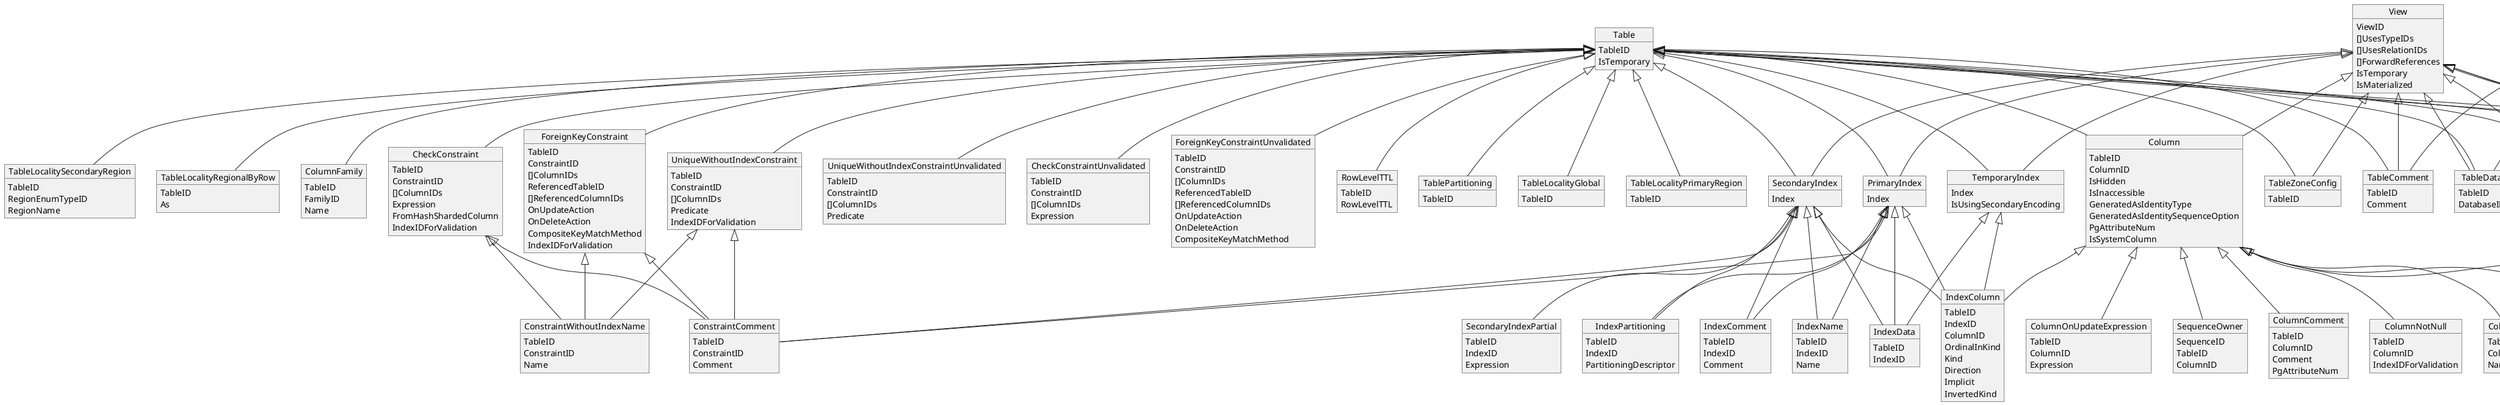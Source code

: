 @startuml
object Database

Database :  DatabaseID

object Schema

Schema :  SchemaID
Schema :  IsTemporary
Schema :  IsPublic
Schema :  IsVirtual

object View

View :  ViewID
View : []UsesTypeIDs
View : []UsesRelationIDs
View : []ForwardReferences
View :  IsTemporary
View :  IsMaterialized

object Sequence

Sequence :  SequenceID
Sequence :  IsTemporary

object Table

Table :  TableID
Table :  IsTemporary

object EnumType

EnumType :  TypeID
EnumType :  ArrayTypeID
EnumType :  IsMultiRegion

object AliasType

AliasType :  TypeID
AliasType :  TypeT

object CompositeType

CompositeType :  TypeID
CompositeType :  ArrayTypeID

object Function

Function :  FunctionID
Function : []Params
Function :  ReturnSet
Function :  ReturnType

object ColumnFamily

ColumnFamily :  TableID
ColumnFamily :  FamilyID
ColumnFamily :  Name

object Column

Column :  TableID
Column :  ColumnID
Column :  IsHidden
Column :  IsInaccessible
Column :  GeneratedAsIdentityType
Column :  GeneratedAsIdentitySequenceOption
Column :  PgAttributeNum
Column :  IsSystemColumn

object PrimaryIndex

PrimaryIndex :  Index

object SecondaryIndex

SecondaryIndex :  Index

object TemporaryIndex

TemporaryIndex :  Index
TemporaryIndex :  IsUsingSecondaryEncoding

object UniqueWithoutIndexConstraint

UniqueWithoutIndexConstraint :  TableID
UniqueWithoutIndexConstraint :  ConstraintID
UniqueWithoutIndexConstraint : []ColumnIDs
UniqueWithoutIndexConstraint :  Predicate
UniqueWithoutIndexConstraint :  IndexIDForValidation

object UniqueWithoutIndexConstraintUnvalidated

UniqueWithoutIndexConstraintUnvalidated :  TableID
UniqueWithoutIndexConstraintUnvalidated :  ConstraintID
UniqueWithoutIndexConstraintUnvalidated : []ColumnIDs
UniqueWithoutIndexConstraintUnvalidated :  Predicate

object CheckConstraint

CheckConstraint :  TableID
CheckConstraint :  ConstraintID
CheckConstraint : []ColumnIDs
CheckConstraint :  Expression
CheckConstraint :  FromHashShardedColumn
CheckConstraint :  IndexIDForValidation

object CheckConstraintUnvalidated

CheckConstraintUnvalidated :  TableID
CheckConstraintUnvalidated :  ConstraintID
CheckConstraintUnvalidated : []ColumnIDs
CheckConstraintUnvalidated :  Expression

object ForeignKeyConstraint

ForeignKeyConstraint :  TableID
ForeignKeyConstraint :  ConstraintID
ForeignKeyConstraint : []ColumnIDs
ForeignKeyConstraint :  ReferencedTableID
ForeignKeyConstraint : []ReferencedColumnIDs
ForeignKeyConstraint :  OnUpdateAction
ForeignKeyConstraint :  OnDeleteAction
ForeignKeyConstraint :  CompositeKeyMatchMethod
ForeignKeyConstraint :  IndexIDForValidation

object ForeignKeyConstraintUnvalidated

ForeignKeyConstraintUnvalidated :  TableID
ForeignKeyConstraintUnvalidated :  ConstraintID
ForeignKeyConstraintUnvalidated : []ColumnIDs
ForeignKeyConstraintUnvalidated :  ReferencedTableID
ForeignKeyConstraintUnvalidated : []ReferencedColumnIDs
ForeignKeyConstraintUnvalidated :  OnUpdateAction
ForeignKeyConstraintUnvalidated :  OnDeleteAction
ForeignKeyConstraintUnvalidated :  CompositeKeyMatchMethod

object TableComment

TableComment :  TableID
TableComment :  Comment

object RowLevelTTL

RowLevelTTL :  TableID
RowLevelTTL :  RowLevelTTL

object TableZoneConfig

TableZoneConfig :  TableID

object TableData

TableData :  TableID
TableData :  DatabaseID

object TablePartitioning

TablePartitioning :  TableID

object TableLocalityGlobal

TableLocalityGlobal :  TableID

object TableLocalityPrimaryRegion

TableLocalityPrimaryRegion :  TableID

object TableLocalitySecondaryRegion

TableLocalitySecondaryRegion :  TableID
TableLocalitySecondaryRegion :  RegionEnumTypeID
TableLocalitySecondaryRegion :  RegionName

object TableLocalityRegionalByRow

TableLocalityRegionalByRow :  TableID
TableLocalityRegionalByRow :  As

object ColumnName

ColumnName :  TableID
ColumnName :  ColumnID
ColumnName :  Name

object ColumnType

ColumnType :  TableID
ColumnType :  FamilyID
ColumnType :  ColumnID
ColumnType :  TypeT
ColumnType :  IsNullable
ColumnType :  ComputeExpr
ColumnType :  IsVirtual
ColumnType :  ElementCreationMetadata

object ColumnDefaultExpression

ColumnDefaultExpression :  TableID
ColumnDefaultExpression :  ColumnID
ColumnDefaultExpression :  Expression

object ColumnOnUpdateExpression

ColumnOnUpdateExpression :  TableID
ColumnOnUpdateExpression :  ColumnID
ColumnOnUpdateExpression :  Expression

object SequenceOwner

SequenceOwner :  SequenceID
SequenceOwner :  TableID
SequenceOwner :  ColumnID

object ColumnComment

ColumnComment :  TableID
ColumnComment :  ColumnID
ColumnComment :  Comment
ColumnComment :  PgAttributeNum

object ColumnNotNull

ColumnNotNull :  TableID
ColumnNotNull :  ColumnID
ColumnNotNull :  IndexIDForValidation

object IndexName

IndexName :  TableID
IndexName :  IndexID
IndexName :  Name

object IndexPartitioning

IndexPartitioning :  TableID
IndexPartitioning :  IndexID
IndexPartitioning :  PartitioningDescriptor

object SecondaryIndexPartial

SecondaryIndexPartial :  TableID
SecondaryIndexPartial :  IndexID
SecondaryIndexPartial :  Expression

object IndexComment

IndexComment :  TableID
IndexComment :  IndexID
IndexComment :  Comment

object IndexColumn

IndexColumn :  TableID
IndexColumn :  IndexID
IndexColumn :  ColumnID
IndexColumn :  OrdinalInKind
IndexColumn :  Kind
IndexColumn :  Direction
IndexColumn :  Implicit
IndexColumn :  InvertedKind

object IndexData

IndexData :  TableID
IndexData :  IndexID

object ConstraintWithoutIndexName

ConstraintWithoutIndexName :  TableID
ConstraintWithoutIndexName :  ConstraintID
ConstraintWithoutIndexName :  Name

object ConstraintComment

ConstraintComment :  TableID
ConstraintComment :  ConstraintID
ConstraintComment :  Comment

object Namespace

Namespace :  DatabaseID
Namespace :  SchemaID
Namespace :  DescriptorID
Namespace :  Name

object Owner

Owner :  DescriptorID
Owner :  Owner

object UserPrivileges

UserPrivileges :  DescriptorID
UserPrivileges :  UserName
UserPrivileges :  Privileges
UserPrivileges :  WithGrantOption

object DatabaseRegionConfig

DatabaseRegionConfig :  DatabaseID
DatabaseRegionConfig :  RegionEnumTypeID

object DatabaseRoleSetting

DatabaseRoleSetting :  DatabaseID
DatabaseRoleSetting :  RoleName

object DatabaseComment

DatabaseComment :  DatabaseID
DatabaseComment :  Comment

object DatabaseData

DatabaseData :  DatabaseID

object SchemaParent

SchemaParent :  SchemaID
SchemaParent :  ParentDatabaseID

object SchemaComment

SchemaComment :  SchemaID
SchemaComment :  Comment

object ObjectParent

ObjectParent :  ObjectID
ObjectParent :  ParentSchemaID

object EnumTypeValue

EnumTypeValue :  TypeID
EnumTypeValue : []PhysicalRepresentation
EnumTypeValue :  LogicalRepresentation

object CompositeTypeAttrType

CompositeTypeAttrType :  CompositeTypeID
CompositeTypeAttrType :  TypeT

object CompositeTypeAttrName

CompositeTypeAttrName :  CompositeTypeID
CompositeTypeAttrName :  Name

object FunctionName

FunctionName :  FunctionID
FunctionName :  Name

object FunctionVolatility

FunctionVolatility :  FunctionID
FunctionVolatility :  Volatility

object FunctionLeakProof

FunctionLeakProof :  FunctionID
FunctionLeakProof :  LeakProof

object FunctionNullInputBehavior

FunctionNullInputBehavior :  FunctionID
FunctionNullInputBehavior :  NullInputBehavior

object FunctionBody

FunctionBody :  FunctionID
FunctionBody :  Body
FunctionBody :  Lang
FunctionBody : []UsesTables
FunctionBody : []UsesViews
FunctionBody : []UsesSequenceIDs
FunctionBody : []UsesTypeIDs

object FunctionParamDefaultExpression

FunctionParamDefaultExpression :  FunctionID
FunctionParamDefaultExpression :  Ordinal
FunctionParamDefaultExpression :  Expression

Table <|-- ColumnFamily
Table <|-- Column
View <|-- Column
Table <|-- PrimaryIndex
View <|-- PrimaryIndex
Table <|-- SecondaryIndex
View <|-- SecondaryIndex
Table <|-- TemporaryIndex
View <|-- TemporaryIndex
Table <|-- UniqueWithoutIndexConstraint
Table <|-- UniqueWithoutIndexConstraintUnvalidated
Table <|-- CheckConstraint
Table <|-- CheckConstraintUnvalidated
Table <|-- ForeignKeyConstraint
Table <|-- ForeignKeyConstraintUnvalidated
Table <|-- TableComment
View <|-- TableComment
Sequence <|-- TableComment
Table <|-- RowLevelTTL
Table <|-- TableZoneConfig
View <|-- TableZoneConfig
Table <|-- TableData
View <|-- TableData
Sequence <|-- TableData
Table <|-- TablePartitioning
Table <|-- TableLocalityGlobal
Table <|-- TableLocalityPrimaryRegion
Table <|-- TableLocalitySecondaryRegion
Table <|-- TableLocalityRegionalByRow
Column <|-- ColumnName
Column <|-- ColumnType
Column <|-- ColumnDefaultExpression
Column <|-- ColumnOnUpdateExpression
Column <|-- SequenceOwner
Column <|-- ColumnComment
Column <|-- ColumnNotNull
PrimaryIndex <|-- IndexName
SecondaryIndex <|-- IndexName
PrimaryIndex <|-- IndexPartitioning
SecondaryIndex <|-- IndexPartitioning
SecondaryIndex <|-- SecondaryIndexPartial
PrimaryIndex <|-- IndexComment
SecondaryIndex <|-- IndexComment
PrimaryIndex <|-- IndexColumn
SecondaryIndex <|-- IndexColumn
TemporaryIndex <|-- IndexColumn
Column <|-- IndexColumn
PrimaryIndex <|-- IndexData
SecondaryIndex <|-- IndexData
TemporaryIndex <|-- IndexData
UniqueWithoutIndexConstraint <|-- ConstraintWithoutIndexName
CheckConstraint <|-- ConstraintWithoutIndexName
ForeignKeyConstraint <|-- ConstraintWithoutIndexName
PrimaryIndex <|-- ConstraintComment
SecondaryIndex <|-- ConstraintComment
UniqueWithoutIndexConstraint <|-- ConstraintComment
CheckConstraint <|-- ConstraintComment
ForeignKeyConstraint <|-- ConstraintComment
Table <|-- Namespace
View <|-- Namespace
Sequence <|-- Namespace
Database <|-- Namespace
Schema <|-- Namespace
AliasType <|-- Namespace
EnumType <|-- Namespace
Table <|-- Owner
View <|-- Owner
Sequence <|-- Owner
Database <|-- Owner
Schema <|-- Owner
AliasType <|-- Owner
EnumType <|-- Owner
Table <|-- UserPrivileges
View <|-- UserPrivileges
Sequence <|-- UserPrivileges
Database <|-- UserPrivileges
Schema <|-- UserPrivileges
AliasType <|-- UserPrivileges
EnumType <|-- UserPrivileges
Database <|-- DatabaseRegionConfig
Database <|-- DatabaseRoleSetting
Database <|-- DatabaseComment
Database <|-- DatabaseData
Schema <|-- SchemaParent
Schema <|-- SchemaComment
AliasType <|-- ObjectParent
EnumType <|-- ObjectParent
Table <|-- ObjectParent
View <|-- ObjectParent
Sequence <|-- ObjectParent
EnumType <|-- EnumTypeValue
CompositeType <|-- CompositeTypeAttrType
CompositeType <|-- CompositeTypeAttrName
Function <|-- FunctionName
Function <|-- FunctionVolatility
Function <|-- FunctionLeakProof
Function <|-- FunctionNullInputBehavior
Function <|-- FunctionBody
Function <|-- FunctionParamDefaultExpression
@enduml

